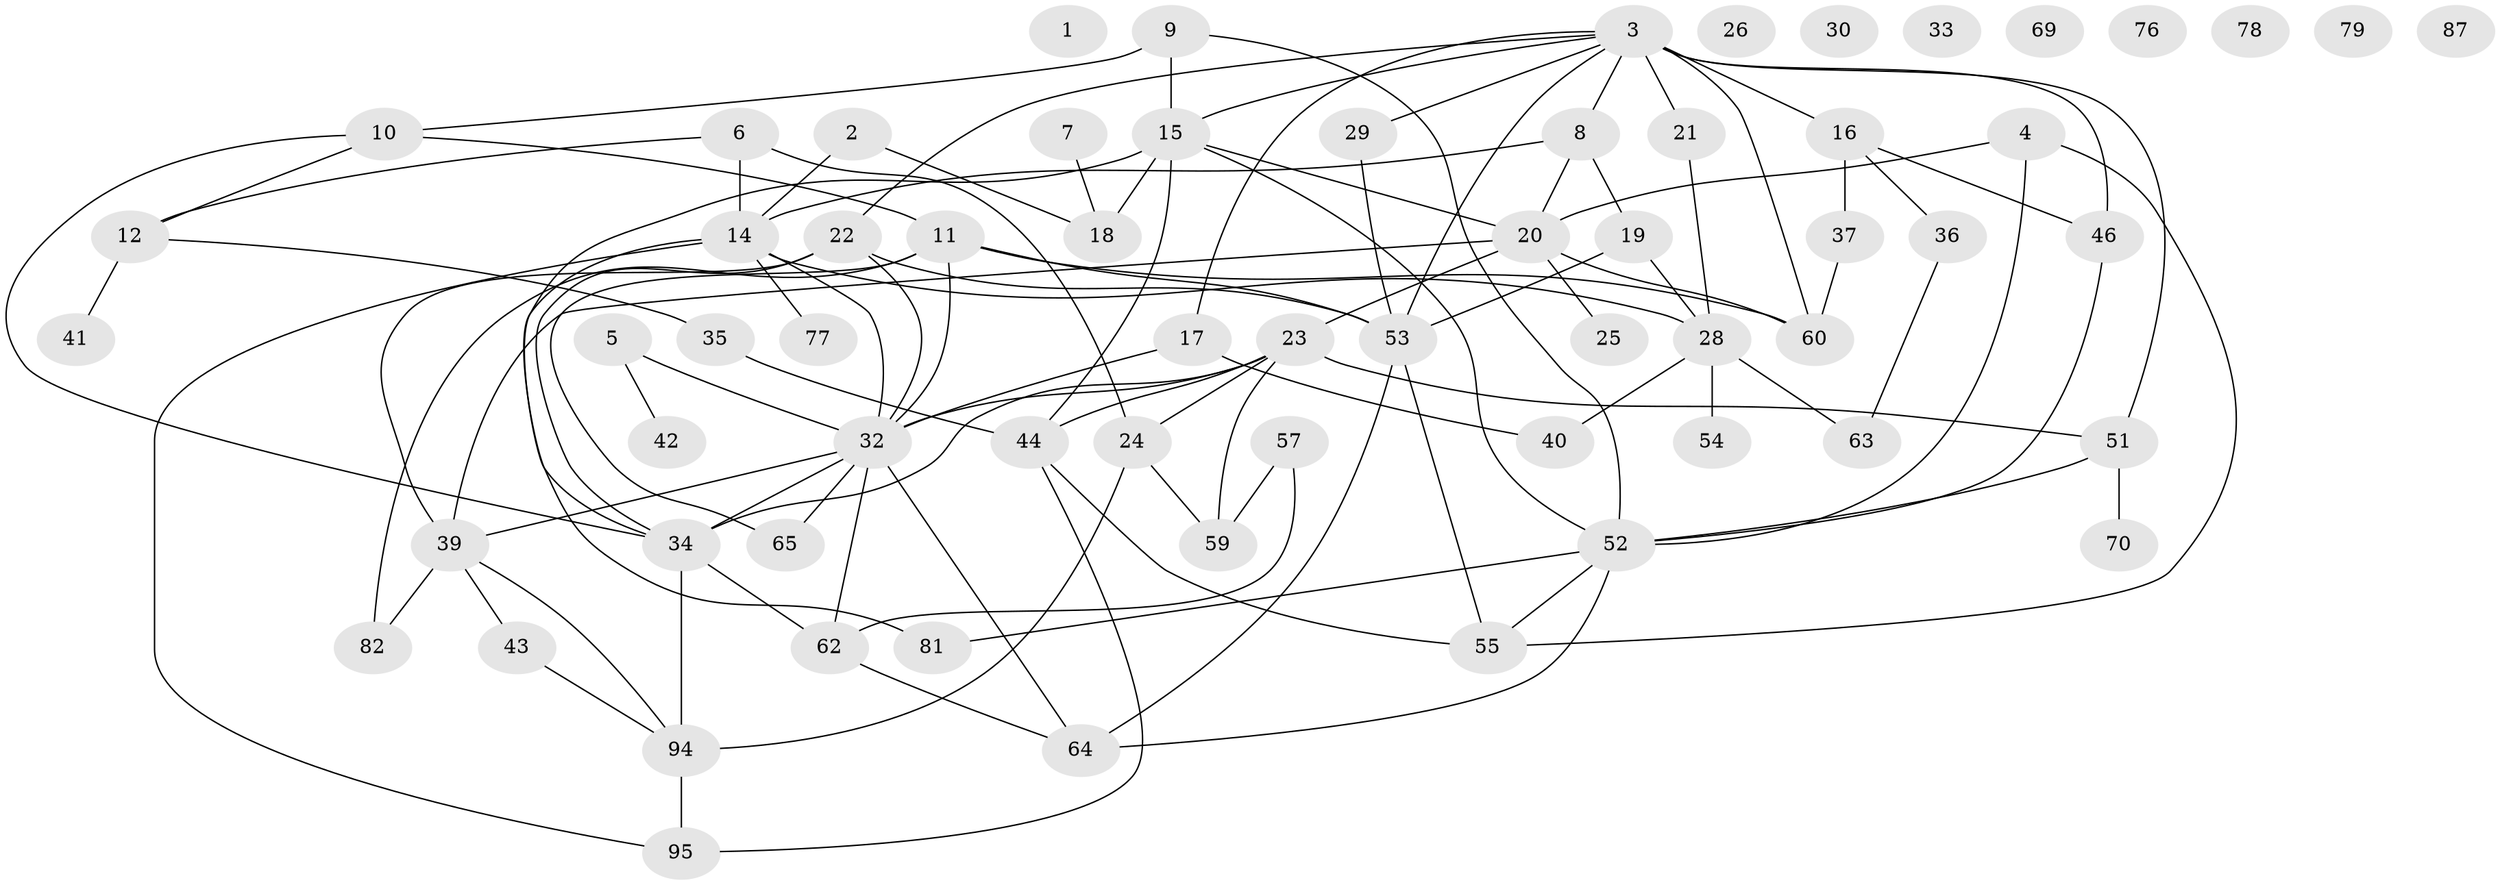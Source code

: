 // original degree distribution, {0: 0.08163265306122448, 2: 0.2653061224489796, 8: 0.01020408163265306, 3: 0.24489795918367346, 1: 0.11224489795918367, 4: 0.14285714285714285, 5: 0.05102040816326531, 6: 0.07142857142857142, 7: 0.02040816326530612}
// Generated by graph-tools (version 1.1) at 2025/41/03/06/25 10:41:25]
// undirected, 64 vertices, 104 edges
graph export_dot {
graph [start="1"]
  node [color=gray90,style=filled];
  1;
  2 [super="+27"];
  3 [super="+83"];
  4;
  5 [super="+75"];
  6 [super="+71"];
  7;
  8 [super="+58"];
  9;
  10 [super="+61"];
  11 [super="+74"];
  12 [super="+13"];
  14 [super="+48"];
  15 [super="+98"];
  16 [super="+66"];
  17;
  18 [super="+84"];
  19 [super="+31"];
  20 [super="+80"];
  21 [super="+45"];
  22 [super="+67"];
  23 [super="+93"];
  24 [super="+68"];
  25 [super="+38"];
  26;
  28 [super="+91"];
  29;
  30;
  32 [super="+47"];
  33;
  34 [super="+50"];
  35;
  36;
  37 [super="+73"];
  39 [super="+56"];
  40;
  41 [super="+49"];
  42;
  43;
  44 [super="+89"];
  46;
  51 [super="+96"];
  52 [super="+86"];
  53 [super="+90"];
  54;
  55 [super="+88"];
  57;
  59;
  60 [super="+97"];
  62 [super="+72"];
  63;
  64 [super="+92"];
  65;
  69;
  70;
  76;
  77;
  78 [super="+85"];
  79;
  81;
  82;
  87;
  94;
  95;
  2 -- 18;
  2 -- 14;
  3 -- 16 [weight=2];
  3 -- 17;
  3 -- 21;
  3 -- 22;
  3 -- 29;
  3 -- 51;
  3 -- 53;
  3 -- 46;
  3 -- 15;
  3 -- 8;
  3 -- 60;
  4 -- 20;
  4 -- 55;
  4 -- 52;
  5 -- 32;
  5 -- 42;
  6 -- 12;
  6 -- 14;
  6 -- 24;
  7 -- 18;
  8 -- 19;
  8 -- 14;
  8 -- 20;
  9 -- 10;
  9 -- 15;
  9 -- 52;
  10 -- 12;
  10 -- 11;
  10 -- 34;
  11 -- 65;
  11 -- 32;
  11 -- 82;
  11 -- 53;
  11 -- 60;
  12 -- 41;
  12 -- 35;
  14 -- 81;
  14 -- 77;
  14 -- 95;
  14 -- 28;
  14 -- 32;
  15 -- 34;
  15 -- 18;
  15 -- 44;
  15 -- 20;
  15 -- 52;
  16 -- 36;
  16 -- 46;
  16 -- 37;
  17 -- 32;
  17 -- 40;
  19 -- 28;
  19 -- 53;
  20 -- 60;
  20 -- 39;
  20 -- 23;
  20 -- 25;
  21 -- 28;
  22 -- 39;
  22 -- 34;
  22 -- 53;
  22 -- 32;
  23 -- 32;
  23 -- 51;
  23 -- 59;
  23 -- 34;
  23 -- 44;
  23 -- 24;
  24 -- 59;
  24 -- 94 [weight=2];
  28 -- 40;
  28 -- 54;
  28 -- 63;
  29 -- 53;
  32 -- 65;
  32 -- 62;
  32 -- 64;
  32 -- 34;
  32 -- 39;
  34 -- 62;
  34 -- 94;
  35 -- 44;
  36 -- 63;
  37 -- 60;
  39 -- 43;
  39 -- 82;
  39 -- 94;
  43 -- 94;
  44 -- 95;
  44 -- 55;
  46 -- 52;
  51 -- 70;
  51 -- 52;
  52 -- 55;
  52 -- 81;
  52 -- 64;
  53 -- 64;
  53 -- 55;
  57 -- 59;
  57 -- 62;
  62 -- 64;
  94 -- 95;
}
